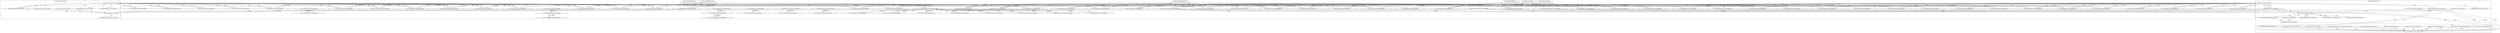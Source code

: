 digraph G {
	"1_fwatchdog#ServerID_76c96688d7-jrg4c"->"10.1.80.1:55319#ServerID_OuterContainerID"[ label="RESPONSE" ];
	"10.1.80.1:55319#ServerID_OuterContainerID"->"1_fwatchdog#ServerID_76c96688d7-jrg4c"[ label="GET" ];
	"10.1.80.1:55318#ServerID_OuterContainerID"->"1_fwatchdog#ServerID_76c96688d7-jrg4c"[ label="GET" ];
	"1_fwatchdog#ServerID_76c96688d7-jrg4c"->"10.1.80.1:55318#ServerID_OuterContainerID"[ label="RESPONSE" ];
	"10.1.80.1:40234#ServerID_OuterContainerID"->"1_fwatchdog#ServerID_6df85d7674-grtsk"[ label="GET" ];
	"10.1.80.1:40235#ServerID_OuterContainerID"->"1_fwatchdog#ServerID_6df85d7674-grtsk"[ label="GET" ];
	"1_fwatchdog#ServerID_6df85d7674-grtsk"->"10.1.80.1:40235#ServerID_OuterContainerID"[ label="RESPONSE" ];
	"1_fwatchdog#ServerID_6df85d7674-grtsk"->"10.1.80.1:40234#ServerID_OuterContainerID"[ label="RESPONSE" ];
	"10.1.80.1:45004#ServerID_OuterContainerID"->"1_fwatchdog#ServerID_8665dd9487-pw5j6"[ label="GET" ];
	"1_fwatchdog#ServerID_8665dd9487-pw5j6"->"10.1.80.1:45004#ServerID_OuterContainerID"[ label="RESPONSE" ];
	"10.1.80.1:45005#ServerID_OuterContainerID"->"1_fwatchdog#ServerID_8665dd9487-pw5j6"[ label="GET" ];
	"1_fwatchdog#ServerID_8665dd9487-pw5j6"->"10.1.80.1:45005#ServerID_OuterContainerID"[ label="RESPONSE" ];
	"10.1.80.1:34268#ServerID_OuterContainerID"->"1_fwatchdog#ServerID_5f846fd567-srhtc"[ label="GET" ];
	"1_fwatchdog#ServerID_5f846fd567-srhtc"->"10.1.80.1:34268#ServerID_OuterContainerID"[ label="RESPONSE" ];
	"10.1.80.1:34269#ServerID_OuterContainerID"->"1_fwatchdog#ServerID_5f846fd567-srhtc"[ label="GET" ];
	"1_fwatchdog#ServerID_5f846fd567-srhtc"->"10.1.80.1:34269#ServerID_OuterContainerID"[ label="RESPONSE" ];
	"10.1.80.1:55353#ServerID_OuterContainerID"->"1_fwatchdog#ServerID_76c96688d7-jrg4c"[ label="GET" ];
	"1_fwatchdog#ServerID_6df85d7674-grtsk"->"gateway:8080#ServerID_OuterContainerID"[ label="POST" ];
	"1_fwatchdog#ServerID_76c96688d7-jrg4c"->"10.1.80.1:55353#ServerID_OuterContainerID"[ label="RESPONSE" ];
	"10.1.80.1:55352#ServerID_OuterContainerID"->"1_fwatchdog#ServerID_76c96688d7-jrg4c"[ label="GET" ];
	"1_fwatchdog#ServerID_76c96688d7-jrg4c"->"10.1.80.1:55352#ServerID_OuterContainerID"[ label="RESPONSE" ];
	"10.1.80.247:57834#ServerID_OuterContainerID"->"1_fwatchdog#ServerID_6df85d7674-grtsk"[ label="POST" ];
	"1_fwatchdog#ServerID_6df85d7674-grtsk"->"10.1.80.247:8080#ServerID_OuterContainerID"[ label="POST" ];
	"10.1.80.247:52364#ServerID_OuterContainerID"->"1_fwatchdog#ServerID_5f846fd567-srhtc"[ label="POST" ];
	"1_fwatchdog#ServerID_5f846fd567-srhtc"->"10.152.183.73:8888#ServerID_OuterContainerID"[ label="GET" ];
	"1_fwatchdog#ServerID_5f846fd567-srhtc"->"10.1.80.239:80#ServerID_OuterContainerID"[ label="GET" ];
	"10.1.80.239:80#ServerID_OuterContainerID"->"1_fwatchdog#ServerID_5f846fd567-srhtc"[ label="RESPONSE" ];
	"10.152.183.73:8888#ServerID_OuterContainerID"->"1_fwatchdog#ServerID_5f846fd567-srhtc"[ label="RESPONSE" ];
	"1_fwatchdog#ServerID_5f846fd567-srhtc"->"10.1.80.247:52364#ServerID_OuterContainerID"[ label="RESPONSE" ];
	"10.1.80.247:8080#ServerID_OuterContainerID"->"1_fwatchdog#ServerID_6df85d7674-grtsk"[ label="RESPONSE" ];
	"gateway:8080#ServerID_OuterContainerID"->"1_fwatchdog#ServerID_6df85d7674-grtsk"[ label="RESPONSE" ];
	"1_fwatchdog#ServerID_6df85d7674-grtsk"->"10.1.80.247:57834#ServerID_OuterContainerID"[ label="RESPONSE" ];
	"10.1.80.1:40294#ServerID_OuterContainerID"->"1_fwatchdog#ServerID_6df85d7674-grtsk"[ label="GET" ];
	"10.1.80.1:45065#ServerID_OuterContainerID"->"1_fwatchdog#ServerID_8665dd9487-pw5j6"[ label="GET" ];
	"10.1.80.1:40295#ServerID_OuterContainerID"->"1_fwatchdog#ServerID_6df85d7674-grtsk"[ label="GET" ];
	"1_fwatchdog#ServerID_6df85d7674-grtsk"->"10.1.80.1:40295#ServerID_OuterContainerID"[ label="RESPONSE" ];
	"1_fwatchdog#ServerID_8665dd9487-pw5j6"->"10.1.80.1:45064#ServerID_OuterContainerID"[ label="RESPONSE" ];
	"1_fwatchdog#ServerID_8665dd9487-pw5j6"->"10.1.80.1:45065#ServerID_OuterContainerID"[ label="RESPONSE" ];
	"10.1.80.1:45064#ServerID_OuterContainerID"->"1_fwatchdog#ServerID_8665dd9487-pw5j6"[ label="GET" ];
	"1_fwatchdog#ServerID_6df85d7674-grtsk"->"10.1.80.1:40294#ServerID_OuterContainerID"[ label="RESPONSE" ];
	"10.1.80.1:34326#ServerID_OuterContainerID"->"1_fwatchdog#ServerID_5f846fd567-srhtc"[ label="GET" ];
	"10.1.80.1:34327#ServerID_OuterContainerID"->"1_fwatchdog#ServerID_5f846fd567-srhtc"[ label="GET" ];
	"1_fwatchdog#ServerID_5f846fd567-srhtc"->"10.1.80.1:34326#ServerID_OuterContainerID"[ label="RESPONSE" ];
	"1_fwatchdog#ServerID_5f846fd567-srhtc"->"10.1.80.1:34327#ServerID_OuterContainerID"[ label="RESPONSE" ];
	"10.1.80.247:57876#ServerID_OuterContainerID"->"1_fwatchdog#ServerID_6df85d7674-grtsk"[ label="POST" ];
	"1_fwatchdog#ServerID_6df85d7674-grtsk"->"gateway:8080#ServerID_OuterContainerID"[ label="POST" ];
	"1_fwatchdog#ServerID_6df85d7674-grtsk"->"10.1.80.247:8080#ServerID_OuterContainerID"[ label="POST" ];
	"10.1.80.247:52406#ServerID_OuterContainerID"->"1_fwatchdog#ServerID_5f846fd567-srhtc"[ label="POST" ];
	"1_fwatchdog#ServerID_5f846fd567-srhtc"->"10.1.80.247:52406#ServerID_OuterContainerID"[ label="RESPONSE" ];
	"10.1.80.247:8080#ServerID_OuterContainerID"->"1_fwatchdog#ServerID_6df85d7674-grtsk"[ label="RESPONSE" ];
	"gateway:8080#ServerID_OuterContainerID"->"1_fwatchdog#ServerID_6df85d7674-grtsk"[ label="RESPONSE" ];
	"1_fwatchdog#ServerID_6df85d7674-grtsk"->"10.1.80.247:57876#ServerID_OuterContainerID"[ label="RESPONSE" ];
	"10.1.80.1:55422#ServerID_OuterContainerID"->"1_fwatchdog#ServerID_76c96688d7-jrg4c"[ label="GET" ];
	"1_fwatchdog#ServerID_76c96688d7-jrg4c"->"10.1.80.1:55422#ServerID_OuterContainerID"[ label="RESPONSE" ];
	"10.1.80.1:55423#ServerID_OuterContainerID"->"1_fwatchdog#ServerID_76c96688d7-jrg4c"[ label="GET" ];
	"1_fwatchdog#ServerID_76c96688d7-jrg4c"->"10.1.80.1:55423#ServerID_OuterContainerID"[ label="RESPONSE" ];
	"10.1.80.1:40334#ServerID_OuterContainerID"->"1_fwatchdog#ServerID_6df85d7674-grtsk"[ label="GET" ];
	"10.1.80.1:40336#ServerID_OuterContainerID"->"1_fwatchdog#ServerID_6df85d7674-grtsk"[ label="GET" ];
	"1_fwatchdog#ServerID_6df85d7674-grtsk"->"10.1.80.1:40336#ServerID_OuterContainerID"[ label="RESPONSE" ];
	"1_fwatchdog#ServerID_6df85d7674-grtsk"->"10.1.80.1:40334#ServerID_OuterContainerID"[ label="RESPONSE" ];
	"10.1.80.1:45105#ServerID_OuterContainerID"->"1_fwatchdog#ServerID_8665dd9487-pw5j6"[ label="GET" ];
	"1_fwatchdog#ServerID_8665dd9487-pw5j6"->"10.1.80.1:45105#ServerID_OuterContainerID"[ label="RESPONSE" ];
	"10.1.80.1:45104#ServerID_OuterContainerID"->"1_fwatchdog#ServerID_8665dd9487-pw5j6"[ label="GET" ];
	"1_fwatchdog#ServerID_8665dd9487-pw5j6"->"10.1.80.1:45104#ServerID_OuterContainerID"[ label="RESPONSE" ];
	"10.1.80.1:34372#ServerID_OuterContainerID"->"1_fwatchdog#ServerID_5f846fd567-srhtc"[ label="GET" ];
	"10.1.80.1:34370#ServerID_OuterContainerID"->"1_fwatchdog#ServerID_5f846fd567-srhtc"[ label="GET" ];
	"1_fwatchdog#ServerID_5f846fd567-srhtc"->"10.1.80.1:34370#ServerID_OuterContainerID"[ label="RESPONSE" ];
	"1_fwatchdog#ServerID_5f846fd567-srhtc"->"10.1.80.1:34372#ServerID_OuterContainerID"[ label="RESPONSE" ];
	"10.1.80.1:55451#ServerID_OuterContainerID"->"1_fwatchdog#ServerID_76c96688d7-jrg4c"[ label="GET" ];
	"1_fwatchdog#ServerID_76c96688d7-jrg4c"->"10.1.80.1:55451#ServerID_OuterContainerID"[ label="RESPONSE" ];
	"10.1.80.1:55450#ServerID_OuterContainerID"->"1_fwatchdog#ServerID_76c96688d7-jrg4c"[ label="GET" ];
	"1_fwatchdog#ServerID_76c96688d7-jrg4c"->"10.1.80.1:55450#ServerID_OuterContainerID"[ label="RESPONSE" ];
	"10.1.80.1:40366#ServerID_OuterContainerID"->"1_fwatchdog#ServerID_6df85d7674-grtsk"[ label="GET" ];
	"1_fwatchdog#ServerID_6df85d7674-grtsk"->"10.1.80.1:40366#ServerID_OuterContainerID"[ label="RESPONSE" ];
	"10.1.80.1:40367#ServerID_OuterContainerID"->"1_fwatchdog#ServerID_6df85d7674-grtsk"[ label="GET" ];
	"1_fwatchdog#ServerID_6df85d7674-grtsk"->"10.1.80.1:40367#ServerID_OuterContainerID"[ label="RESPONSE" ];
	"10.1.80.1:45136#ServerID_OuterContainerID"->"1_fwatchdog#ServerID_8665dd9487-pw5j6"[ label="GET" ];
	"1_fwatchdog#ServerID_8665dd9487-pw5j6"->"10.1.80.1:45136#ServerID_OuterContainerID"[ label="RESPONSE" ];
	"10.1.80.1:45138#ServerID_OuterContainerID"->"1_fwatchdog#ServerID_8665dd9487-pw5j6"[ label="GET" ];
	"1_fwatchdog#ServerID_8665dd9487-pw5j6"->"10.1.80.1:45138#ServerID_OuterContainerID"[ label="RESPONSE" ];
	"10.1.80.1:34400#ServerID_OuterContainerID"->"1_fwatchdog#ServerID_5f846fd567-srhtc"[ label="GET" ];
	"10.1.80.1:34398#ServerID_OuterContainerID"->"1_fwatchdog#ServerID_5f846fd567-srhtc"[ label="GET" ];
	"1_fwatchdog#ServerID_5f846fd567-srhtc"->"10.1.80.1:34398#ServerID_OuterContainerID"[ label="RESPONSE" ];
	"1_fwatchdog#ServerID_5f846fd567-srhtc"->"10.1.80.1:34400#ServerID_OuterContainerID"[ label="RESPONSE" ];
	"10.1.80.1:55478#ServerID_OuterContainerID"->"1_fwatchdog#ServerID_76c96688d7-jrg4c"[ label="GET" ];
	"1_fwatchdog#ServerID_76c96688d7-jrg4c"->"10.1.80.1:55478#ServerID_OuterContainerID"[ label="RESPONSE" ];
	"10.1.80.1:55480#ServerID_OuterContainerID"->"1_fwatchdog#ServerID_76c96688d7-jrg4c"[ label="GET" ];
	"1_fwatchdog#ServerID_76c96688d7-jrg4c"->"10.1.80.1:55480#ServerID_OuterContainerID"[ label="RESPONSE" ];
	"10.1.80.1:40202#ServerID_OuterContainerID"->"1_fwatchdog#ServerID_3113a7a2a86a"[ label="read" ];
	"10.1.80.1:40204#ServerID_OuterContainerID"->"1_fwatchdog#ServerID_3113a7a2a86a"[ label="read" ];
	"1_fwatchdog#ServerID_3113a7a2a86a"->"10.1.80.1:40202#ServerID_OuterContainerID"[ label="write" ];
	"1_fwatchdog#ServerID_3113a7a2a86a"->"10.1.80.1:40204#ServerID_OuterContainerID"[ label="write" ];
	"10.1.80.1:44972#ServerID_OuterContainerID"->"1_fwatchdog#ServerID_c5e73ff9475e"[ label="read" ];
	"10.1.80.1:44974#ServerID_OuterContainerID"->"1_fwatchdog#ServerID_c5e73ff9475e"[ label="read" ];
	"1_fwatchdog#ServerID_c5e73ff9475e"->"10.1.80.1:44972#ServerID_OuterContainerID"[ label="write" ];
	"10.1.80.1:34234#ServerID_OuterContainerID"->"1_fwatchdog#ServerID_9c632c9c841a"[ label="read" ];
	"1_fwatchdog#ServerID_c5e73ff9475e"->"10.1.80.1:44974#ServerID_OuterContainerID"[ label="write" ];
	"10.1.80.1:34236#ServerID_OuterContainerID"->"1_fwatchdog#ServerID_9c632c9c841a"[ label="read" ];
	"1_fwatchdog#ServerID_9c632c9c841a"->"10.1.80.1:34234#ServerID_OuterContainerID"[ label="write" ];
	"1_fwatchdog#ServerID_9c632c9c841a"->"10.1.80.1:34236#ServerID_OuterContainerID"[ label="write" ];
	"10.1.80.1:55318#ServerID_OuterContainerID"->"1_fwatchdog#ServerID_a29a01b54a18"[ label="read" ];
	"10.1.80.1:55319#ServerID_OuterContainerID"->"1_fwatchdog#ServerID_a29a01b54a18"[ label="read" ];
	"1_fwatchdog#ServerID_a29a01b54a18"->"10.1.80.1:55319#ServerID_OuterContainerID"[ label="write" ];
	"1_fwatchdog#ServerID_a29a01b54a18"->"10.1.80.1:55318#ServerID_OuterContainerID"[ label="write" ];
	"1_fwatchdog#ServerID_3113a7a2a86a"->"10.1.80.1:40235#ServerID_OuterContainerID"[ label="write" ];
	"10.1.80.1:40235#ServerID_OuterContainerID"->"1_fwatchdog#ServerID_3113a7a2a86a"[ label="read" ];
	"1_fwatchdog#ServerID_3113a7a2a86a"->"10.1.80.1:40234#ServerID_OuterContainerID"[ label="write" ];
	"10.1.80.1:40234#ServerID_OuterContainerID"->"1_fwatchdog#ServerID_3113a7a2a86a"[ label="read" ];
	"10.1.80.1:45005#ServerID_OuterContainerID"->"1_fwatchdog#ServerID_c5e73ff9475e"[ label="read" ];
	"10.1.80.1:45004#ServerID_OuterContainerID"->"1_fwatchdog#ServerID_c5e73ff9475e"[ label="read" ];
	"1_fwatchdog#ServerID_c5e73ff9475e"->"10.1.80.1:45004#ServerID_OuterContainerID"[ label="write" ];
	"1_fwatchdog#ServerID_c5e73ff9475e"->"10.1.80.1:45005#ServerID_OuterContainerID"[ label="write" ];
	"10.1.80.1:34268#ServerID_OuterContainerID"->"1_fwatchdog#ServerID_9c632c9c841a"[ label="read" ];
	"1_fwatchdog#ServerID_9c632c9c841a"->"10.1.80.1:34268#ServerID_OuterContainerID"[ label="write" ];
	"10.1.80.1:34269#ServerID_OuterContainerID"->"1_fwatchdog#ServerID_9c632c9c841a"[ label="read" ];
	"1_fwatchdog#ServerID_9c632c9c841a"->"10.1.80.1:34269#ServerID_OuterContainerID"[ label="write" ];
	"10.1.80.1:55352#ServerID_OuterContainerID"->"1_fwatchdog#ServerID_a29a01b54a18"[ label="read" ];
	"10.1.80.1:55353#ServerID_OuterContainerID"->"1_fwatchdog#ServerID_a29a01b54a18"[ label="read" ];
	"1_fwatchdog#ServerID_a29a01b54a18"->"10.1.80.1:55353#ServerID_OuterContainerID"[ label="write" ];
	"1_fwatchdog#ServerID_a29a01b54a18"->"10.1.80.1:55352#ServerID_OuterContainerID"[ label="write" ];
	"10.1.80.247:57834#ServerID_OuterContainerID"->"1_fwatchdog#ServerID_3113a7a2a86a"[ label="read" ];
	"1_fwatchdog#ServerID_3113a7a2a86a"->"pipe:[239996962]#ServerID_3113a7a2a86a"[ label="write" ];
	"1_fwatchdog#ServerID_3113a7a2a86a"->"localhost:3000#ServerID_3113a7a2a86a"[ label="connect" ];
	"localhost:3000#ServerID_3113a7a2a86a"->"1_fwatchdog#ServerID_3113a7a2a86a"[ label="read" ];
	"1_fwatchdog#ServerID_3113a7a2a86a"->"localhost:3000#ServerID_3113a7a2a86a"[ label="write" ];
	"localhost:3000#ServerID_3113a7a2a86a"->"12_node#ServerID_3113a7a2a86a"[ label="read" ];
	"12_node#ServerID_3113a7a2a86a"->"pipe:[239997133]#ServerID_3113a7a2a86a"[ label="write" ];
	"/etc/hosts#ServerID_3113a7a2a86a"->"12_node#ServerID_3113a7a2a86a"[ label="read" ];
	"/etc/resolv.conf#ServerID_3113a7a2a86a"->"12_node#ServerID_3113a7a2a86a"[ label="read" ];
	"12_node#ServerID_3113a7a2a86a"->"10.152.183.10:53#ServerID_OuterContainerID"[ label="sendto" ];
	"10.152.183.10:53#ServerID_OuterContainerID"->"12_node#ServerID_3113a7a2a86a"[ label="recvfrom" ];
	"12_node#ServerID_3113a7a2a86a"->"gateway:8080#ServerID_OuterContainerID"[ label="connect" ];
	"1_fwatchdog#ServerID_9c632c9c841a"->"pipe:[240002548]#ServerID_9c632c9c841a"[ label="write" ];
	"10.1.80.247:52364#ServerID_OuterContainerID"->"1_fwatchdog#ServerID_9c632c9c841a"[ label="read" ];
	"1_fwatchdog#ServerID_9c632c9c841a"->"localhost:3000#ServerID_9c632c9c841a"[ label="connect" ];
	"localhost:3000#ServerID_9c632c9c841a"->"1_fwatchdog#ServerID_9c632c9c841a"[ label="read" ];
	"/etc/resolv.conf#ServerID_9c632c9c841a"->"10_node#ServerID_9c632c9c841a"[ label="read" ];
	"1_fwatchdog#ServerID_9c632c9c841a"->"localhost:3000#ServerID_9c632c9c841a"[ label="write" ];
	"localhost:3000#ServerID_9c632c9c841a"->"10_node#ServerID_9c632c9c841a"[ label="read" ];
	"10_node#ServerID_9c632c9c841a"->"pipe:[240003666]#ServerID_9c632c9c841a"[ label="write" ];
	"/etc/hosts#ServerID_9c632c9c841a"->"10_node#ServerID_9c632c9c841a"[ label="read" ];
	"10_node#ServerID_9c632c9c841a"->"10.152.183.10:53#ServerID_OuterContainerID"[ label="sendto" ];
	"10.152.183.10:53#ServerID_OuterContainerID"->"10_node#ServerID_9c632c9c841a"[ label="recvfrom" ];
	"10_node#ServerID_9c632c9c841a"->"10.152.183.73:8888#ServerID_OuterContainerID"[ label="connect" ];
	"10.152.183.73:8888#ServerID_OuterContainerID"->"10_node#ServerID_9c632c9c841a"[ label="read" ];
	"10_node#ServerID_9c632c9c841a"->"/home/app/sqldump.sh#ServerID_9c632c9c841a"[ label="write" ];
	"1_fwatchdog#ServerID_9c632c9c841a"->"10.1.80.247:52364#ServerID_OuterContainerID"[ label="write" ];
	"10_node#ServerID_9c632c9c841a"->"10.152.183.73:8888#ServerID_OuterContainerID"[ label="write" ];
	"1_fwatchdog#ServerID_9c632c9c841a"->"pipe:[240002549]#ServerID_9c632c9c841a"[ label="write" ];
	"gateway:8080#ServerID_OuterContainerID"->"12_node#ServerID_3113a7a2a86a"[ label="read" ];
	"1_fwatchdog#ServerID_3113a7a2a86a"->"pipe:[239996963]#ServerID_3113a7a2a86a"[ label="write" ];
	"1_fwatchdog#ServerID_3113a7a2a86a"->"10.1.80.247:57834#ServerID_OuterContainerID"[ label="write" ];
	"pipe:[240003687]#ServerID_9c632c9c841a"->"10_node#ServerID_9c632c9c841a"[ label="read" ];
	"10_node#ServerID_9c632c9c841a"->"109_node#ServerID_9c632c9c841a"[ label="fork" ];
	"10_node#ServerID_9c632c9c841a"->"pipe:[240003687]#ServerID_9c632c9c841a"[ label="write" ];
	"/home/app/sqldump.sh#ServerID_9c632c9c841a"->"109_sqldump.sh#ServerID_9c632c9c841a"[ label="read" ];
	"/etc/ld-musl-x86_64.path#ServerID_9c632c9c841a"->"110_mysqldump#ServerID_9c632c9c841a"[ label="read" ];
	"109_node#ServerID_9c632c9c841a"->"109_sqldump.sh#ServerID_9c632c9c841a"[ label="execve" ];
	"110_sqldump.sh#ServerID_9c632c9c841a"->"110_mysqldump#ServerID_9c632c9c841a"[ label="execve" ];
	"/lib/libssl.so.45#ServerID_9c632c9c841a"->"110_mysqldump#ServerID_9c632c9c841a"[ label="read" ];
	"109_sqldump.sh#ServerID_9c632c9c841a"->"110_sqldump.sh#ServerID_9c632c9c841a"[ label="fork" ];
	"/lib/libcrypto.so.43#ServerID_9c632c9c841a"->"110_mysqldump#ServerID_9c632c9c841a"[ label="read" ];
	"/lib/libz.so.1#ServerID_9c632c9c841a"->"110_mysqldump#ServerID_9c632c9c841a"[ label="read" ];
	"/etc/mysql/my.cnf#ServerID_9c632c9c841a"->"110_mysqldump#ServerID_9c632c9c841a"[ label="read" ];
	"/usr/share/mariadb/charsets/Index.xml#ServerID_9c632c9c841a"->"110_mysqldump#ServerID_9c632c9c841a"[ label="read" ];
	"/etc/services#ServerID_9c632c9c841a"->"110_mysqldump#ServerID_9c632c9c841a"[ label="read" ];
	"/etc/ssl/openssl.cnf#ServerID_9c632c9c841a"->"110_mysqldump#ServerID_9c632c9c841a"[ label="read" ];
	"/etc/hosts#ServerID_9c632c9c841a"->"110_mysqldump#ServerID_9c632c9c841a"[ label="read" ];
	"/etc/resolv.conf#ServerID_9c632c9c841a"->"110_mysqldump#ServerID_9c632c9c841a"[ label="read" ];
	"110_mysqldump#ServerID_9c632c9c841a"->"10.152.183.10:53#ServerID_OuterContainerID"[ label="sendto" ];
	"10.152.183.10:53#ServerID_OuterContainerID"->"110_mysqldump#ServerID_9c632c9c841a"[ label="recvfrom" ];
	"110_mysqldump#ServerID_9c632c9c841a"->"10.152.183.198:3306#ServerID_OuterContainerID"[ label="connect" ];
	"10.152.183.198:3306#ServerID_OuterContainerID"->"110_mysqldump#ServerID_9c632c9c841a"[ label="recvfrom" ];
	"110_mysqldump#ServerID_9c632c9c841a"->"10.152.183.198:3306#ServerID_OuterContainerID"[ label="sendto" ];
	"/etc/localtime#ServerID_9c632c9c841a"->"110_mysqldump#ServerID_9c632c9c841a"[ label="read" ];
	"10_node#ServerID_9c632c9c841a"->"pipe:[240003688]#ServerID_9c632c9c841a"[ label="write" ];
	"pipe:[240003688]#ServerID_9c632c9c841a"->"10_node#ServerID_9c632c9c841a"[ label="read" ];
	"10.1.80.1:40294#ServerID_OuterContainerID"->"1_fwatchdog#ServerID_3113a7a2a86a"[ label="read" ];
	"10.1.80.1:40295#ServerID_OuterContainerID"->"1_fwatchdog#ServerID_3113a7a2a86a"[ label="read" ];
	"1_fwatchdog#ServerID_3113a7a2a86a"->"10.1.80.1:40294#ServerID_OuterContainerID"[ label="write" ];
	"10.1.80.1:45064#ServerID_OuterContainerID"->"1_fwatchdog#ServerID_c5e73ff9475e"[ label="read" ];
	"1_fwatchdog#ServerID_c5e73ff9475e"->"10.1.80.1:45065#ServerID_OuterContainerID"[ label="write" ];
	"10.1.80.1:45065#ServerID_OuterContainerID"->"1_fwatchdog#ServerID_c5e73ff9475e"[ label="read" ];
	"1_fwatchdog#ServerID_3113a7a2a86a"->"10.1.80.1:40295#ServerID_OuterContainerID"[ label="write" ];
	"1_fwatchdog#ServerID_c5e73ff9475e"->"10.1.80.1:45064#ServerID_OuterContainerID"[ label="write" ];
	"10.1.80.1:34326#ServerID_OuterContainerID"->"1_fwatchdog#ServerID_9c632c9c841a"[ label="read" ];
	"1_fwatchdog#ServerID_9c632c9c841a"->"10.1.80.1:34326#ServerID_OuterContainerID"[ label="write" ];
	"10.1.80.1:34327#ServerID_OuterContainerID"->"1_fwatchdog#ServerID_9c632c9c841a"[ label="read" ];
	"1_fwatchdog#ServerID_9c632c9c841a"->"10.1.80.1:34327#ServerID_OuterContainerID"[ label="write" ];
	"10.1.80.247:57876#ServerID_OuterContainerID"->"1_fwatchdog#ServerID_3113a7a2a86a"[ label="read" ];
	"10.1.80.247:52406#ServerID_OuterContainerID"->"1_fwatchdog#ServerID_9c632c9c841a"[ label="read" ];
	"1_fwatchdog#ServerID_9c632c9c841a"->"10.1.80.247:52406#ServerID_OuterContainerID"[ label="write" ];
	"1_fwatchdog#ServerID_3113a7a2a86a"->"10.1.80.247:57876#ServerID_OuterContainerID"[ label="write" ];
	"10.1.80.1:55423#ServerID_OuterContainerID"->"1_fwatchdog#ServerID_a29a01b54a18"[ label="read" ];
	"10.1.80.1:55422#ServerID_OuterContainerID"->"1_fwatchdog#ServerID_a29a01b54a18"[ label="read" ];
	"1_fwatchdog#ServerID_a29a01b54a18"->"10.1.80.1:55423#ServerID_OuterContainerID"[ label="write" ];
	"1_fwatchdog#ServerID_a29a01b54a18"->"10.1.80.1:55422#ServerID_OuterContainerID"[ label="write" ];
	"10.1.80.1:40336#ServerID_OuterContainerID"->"1_fwatchdog#ServerID_3113a7a2a86a"[ label="read" ];
	"10.1.80.1:40334#ServerID_OuterContainerID"->"1_fwatchdog#ServerID_3113a7a2a86a"[ label="read" ];
	"1_fwatchdog#ServerID_3113a7a2a86a"->"10.1.80.1:40336#ServerID_OuterContainerID"[ label="write" ];
	"1_fwatchdog#ServerID_3113a7a2a86a"->"10.1.80.1:40334#ServerID_OuterContainerID"[ label="write" ];
	"10.1.80.1:45105#ServerID_OuterContainerID"->"1_fwatchdog#ServerID_c5e73ff9475e"[ label="read" ];
	"1_fwatchdog#ServerID_c5e73ff9475e"->"10.1.80.1:45105#ServerID_OuterContainerID"[ label="write" ];
	"10.1.80.1:45104#ServerID_OuterContainerID"->"1_fwatchdog#ServerID_c5e73ff9475e"[ label="read" ];
	"1_fwatchdog#ServerID_c5e73ff9475e"->"10.1.80.1:45104#ServerID_OuterContainerID"[ label="write" ];
	"10.1.80.1:34370#ServerID_OuterContainerID"->"1_fwatchdog#ServerID_9c632c9c841a"[ label="read" ];
	"10.1.80.1:34372#ServerID_OuterContainerID"->"1_fwatchdog#ServerID_9c632c9c841a"[ label="read" ];
	"1_fwatchdog#ServerID_9c632c9c841a"->"10.1.80.1:34370#ServerID_OuterContainerID"[ label="write" ];
	"1_fwatchdog#ServerID_9c632c9c841a"->"10.1.80.1:34372#ServerID_OuterContainerID"[ label="write" ];
	"10.1.80.1:55451#ServerID_OuterContainerID"->"1_fwatchdog#ServerID_a29a01b54a18"[ label="read" ];
	"1_fwatchdog#ServerID_a29a01b54a18"->"10.1.80.1:55451#ServerID_OuterContainerID"[ label="write" ];
	"10.1.80.1:55450#ServerID_OuterContainerID"->"1_fwatchdog#ServerID_a29a01b54a18"[ label="read" ];
	"1_fwatchdog#ServerID_a29a01b54a18"->"10.1.80.1:55450#ServerID_OuterContainerID"[ label="write" ];
	"10.1.80.1:40366#ServerID_OuterContainerID"->"1_fwatchdog#ServerID_3113a7a2a86a"[ label="read" ];
	"1_fwatchdog#ServerID_3113a7a2a86a"->"10.1.80.1:40366#ServerID_OuterContainerID"[ label="write" ];
	"10.1.80.1:40367#ServerID_OuterContainerID"->"1_fwatchdog#ServerID_3113a7a2a86a"[ label="read" ];
	"1_fwatchdog#ServerID_3113a7a2a86a"->"10.1.80.1:40367#ServerID_OuterContainerID"[ label="write" ];
	"10.1.80.1:45138#ServerID_OuterContainerID"->"1_fwatchdog#ServerID_c5e73ff9475e"[ label="read" ];
	"10.1.80.1:45136#ServerID_OuterContainerID"->"1_fwatchdog#ServerID_c5e73ff9475e"[ label="read" ];
	"1_fwatchdog#ServerID_c5e73ff9475e"->"10.1.80.1:45136#ServerID_OuterContainerID"[ label="write" ];
	"1_fwatchdog#ServerID_c5e73ff9475e"->"10.1.80.1:45138#ServerID_OuterContainerID"[ label="write" ];
	"10.1.80.1:34398#ServerID_OuterContainerID"->"1_fwatchdog#ServerID_9c632c9c841a"[ label="read" ];
	"10.1.80.1:34400#ServerID_OuterContainerID"->"1_fwatchdog#ServerID_9c632c9c841a"[ label="read" ];
	"1_fwatchdog#ServerID_9c632c9c841a"->"10.1.80.1:34398#ServerID_OuterContainerID"[ label="write" ];
	"1_fwatchdog#ServerID_9c632c9c841a"->"10.1.80.1:34400#ServerID_OuterContainerID"[ label="write" ];
	"10.1.80.1:55480#ServerID_OuterContainerID"->"1_fwatchdog#ServerID_a29a01b54a18"[ label="read" ];
	"10.1.80.1:55478#ServerID_OuterContainerID"->"1_fwatchdog#ServerID_a29a01b54a18"[ label="read" ];
	"1_fwatchdog#ServerID_a29a01b54a18"->"10.1.80.1:55478#ServerID_OuterContainerID"[ label="write" ];
	"1_fwatchdog#ServerID_a29a01b54a18"->"10.1.80.1:55480#ServerID_OuterContainerID"[ label="write" ];
	"10.1.80.1:40386#ServerID_OuterContainerID"->"1_fwatchdog#ServerID_3113a7a2a86a"[ label="read" ];
	"10.1.80.1:40387#ServerID_OuterContainerID"->"1_fwatchdog#ServerID_3113a7a2a86a"[ label="read" ];
	"1_fwatchdog#ServerID_3113a7a2a86a"->"10.1.80.1:40387#ServerID_OuterContainerID"[ label="write" ];
	"1_fwatchdog#ServerID_3113a7a2a86a"->"10.1.80.1:40386#ServerID_OuterContainerID"[ label="write" ];
	"10.1.80.1:45158#ServerID_OuterContainerID"->"1_fwatchdog#ServerID_c5e73ff9475e"[ label="read" ];
	"1_fwatchdog#ServerID_c5e73ff9475e"->"10.1.80.1:45156#ServerID_OuterContainerID"[ label="write" ];
	"10.1.80.1:45156#ServerID_OuterContainerID"->"1_fwatchdog#ServerID_c5e73ff9475e"[ label="read" ];
	"1_fwatchdog#ServerID_c5e73ff9475e"->"10.1.80.1:45158#ServerID_OuterContainerID"[ label="write" ];
	"10.1.80.1:34419#ServerID_OuterContainerID"->"1_fwatchdog#ServerID_9c632c9c841a"[ label="read" ];
	"10.1.80.1:34418#ServerID_OuterContainerID"->"1_fwatchdog#ServerID_9c632c9c841a"[ label="read" ];
	"1_fwatchdog#ServerID_9c632c9c841a"->"10.1.80.1:34418#ServerID_OuterContainerID"[ label="write" ];
	"1_fwatchdog#ServerID_9c632c9c841a"->"10.1.80.1:34419#ServerID_OuterContainerID"[ label="write" ];
	"10.1.80.1:40376#ServerID_OuterContainerID"->"10.1.80.233:8000#ServerID_OuterContainerID"[ label="GET" ];
	"10.1.80.243:52274#ServerID_OuterContainerID"->"10.1.80.247:8082#ServerID_OuterContainerID"[ label="GET" ];
	"10.1.80.233:8000#ServerID_OuterContainerID"->"10.1.80.1:40376#ServerID_OuterContainerID"[ label="RESPONSE" ];
	"10.1.80.1:56388#ServerID_OuterContainerID"->"10.1.80.247:8080#ServerID_OuterContainerID"[ label="GET" ];
	"10.1.80.247:8082#ServerID_OuterContainerID"->"10.1.80.243:52274#ServerID_OuterContainerID"[ label="RESPONSE" ];
	"10.1.80.1:56386#ServerID_OuterContainerID"->"10.1.80.247:8080#ServerID_OuterContainerID"[ label="GET" ];
	"10.1.80.247:8080#ServerID_OuterContainerID"->"10.1.80.1:56388#ServerID_OuterContainerID"[ label="RESPONSE" ];
	"10.1.80.247:8080#ServerID_OuterContainerID"->"10.1.80.1:56386#ServerID_OuterContainerID"[ label="RESPONSE" ];
	"10.1.80.1:60506#ServerID_OuterContainerID"->"10.1.80.235:8181#ServerID_OuterContainerID"[ label="GET" ];
	"10.1.80.235:8181#ServerID_OuterContainerID"->"10.1.80.1:60506#ServerID_OuterContainerID"[ label="RESPONSE" ];
	"10.1.80.1:43098#ServerID_OuterContainerID"->"10.1.80.243:9090#ServerID_OuterContainerID"[ label="GET" ];
	"10.1.80.243:9090#ServerID_OuterContainerID"->"10.1.80.1:43098#ServerID_OuterContainerID"[ label="RESPONSE" ];
	"10.1.80.1:40546#ServerID_OuterContainerID"->"10.1.80.245:9093#ServerID_OuterContainerID"[ label="GET" ];
	"10.1.80.245:9093#ServerID_OuterContainerID"->"10.1.80.1:40546#ServerID_OuterContainerID"[ label="RESPONSE" ];
	"10.1.80.1:40177#ServerID_OuterContainerID"->"10.1.80.247:8080#ServerID_OuterContainerID"[ label="POST" ];
	"10.1.80.247:8080#ServerID_OuterContainerID"->"10.1.80.1:40177#ServerID_OuterContainerID"[ label="RESPONSE" ];
	"10.1.80.247:8080#ServerID_OuterContainerID"->"10.0.88.125:31112#ServerID_OuterContainerID"[ label="RESPONSE" ];
	"10.1.80.1:36825#ServerID_OuterContainerID"->"10.1.80.247:8080#ServerID_OuterContainerID"[ label="POST" ];
	"10.1.80.247:8080#ServerID_OuterContainerID"->"10.1.80.1:36825#ServerID_OuterContainerID"[ label="RESPONSE" ];
	"10.1.80.1:58591#ServerID_OuterContainerID"->"10.1.80.247:8080#ServerID_OuterContainerID"[ label="POST" ];
	"10.1.80.247:8080#ServerID_OuterContainerID"->"10.1.80.1:58591#ServerID_OuterContainerID"[ label="RESPONSE" ];
	"10.1.80.247:8080#ServerID_OuterContainerID"->"10.0.88.125:31112#ServerID_OuterContainerID"[ label="RESPONSE" ];
	"10.1.80.1:36876#ServerID_OuterContainerID"->"10.1.80.235:8080#ServerID_OuterContainerID"[ label="GET" ];
	"10.1.80.235:8080#ServerID_OuterContainerID"->"10.1.80.1:36876#ServerID_OuterContainerID"[ label="RESPONSE" ];
	"10.1.80.1:43192#ServerID_OuterContainerID"->"10.1.80.243:9090#ServerID_OuterContainerID"[ label="GET" ];
	"10.1.80.243:9090#ServerID_OuterContainerID"->"10.1.80.1:43192#ServerID_OuterContainerID"[ label="RESPONSE" ];
	"10.1.80.1:56512#ServerID_OuterContainerID"->"10.1.80.247:8080#ServerID_OuterContainerID"[ label="GET" ];
	"10.1.80.1:56513#ServerID_OuterContainerID"->"10.1.80.247:8080#ServerID_OuterContainerID"[ label="GET" ];
	"10.1.80.247:8080#ServerID_OuterContainerID"->"10.1.80.1:56512#ServerID_OuterContainerID"[ label="RESPONSE" ];
	"10.1.80.245:9093#ServerID_OuterContainerID"->"10.1.80.1:40648#ServerID_OuterContainerID"[ label="RESPONSE" ];
	"10.1.80.247:8080#ServerID_OuterContainerID"->"10.1.80.1:56513#ServerID_OuterContainerID"[ label="RESPONSE" ];
	"10.1.80.1:40648#ServerID_OuterContainerID"->"10.1.80.245:9093#ServerID_OuterContainerID"[ label="GET" ];
	subgraph "clusterServerID_3113a7a2a86a" {
	label="clusterServerID_3113a7a2a86a";
	"/etc/hosts#ServerID_3113a7a2a86a" [ shape=ellipse ];
	"/etc/resolv.conf#ServerID_3113a7a2a86a" [ shape=ellipse ];
	"12_node#ServerID_3113a7a2a86a" [ shape=box ];
	"1_fwatchdog#ServerID_3113a7a2a86a" [ shape=box ];
	"localhost:3000#ServerID_3113a7a2a86a" [ shape=diamond ];
	"pipe:[239996962]#ServerID_3113a7a2a86a" [ shape=ellipse ];
	"pipe:[239996963]#ServerID_3113a7a2a86a" [ shape=ellipse ];
	"pipe:[239997133]#ServerID_3113a7a2a86a" [ shape=ellipse ];

}
;
	subgraph "clusterServerID_5f846fd567-srhtc" {
	label="clusterServerID_5f846fd567-srhtc";
	"1_fwatchdog#ServerID_5f846fd567-srhtc" [ shape=box ];

}
;
	subgraph "clusterServerID_6df85d7674-grtsk" {
	label="clusterServerID_6df85d7674-grtsk";
	"1_fwatchdog#ServerID_6df85d7674-grtsk" [ shape=box ];

}
;
	subgraph "clusterServerID_76c96688d7-jrg4c" {
	label="clusterServerID_76c96688d7-jrg4c";
	"1_fwatchdog#ServerID_76c96688d7-jrg4c" [ shape=box ];

}
;
	subgraph "clusterServerID_8665dd9487-pw5j6" {
	label="clusterServerID_8665dd9487-pw5j6";
	"1_fwatchdog#ServerID_8665dd9487-pw5j6" [ shape=box ];

}
;
	subgraph "clusterServerID_9c632c9c841a" {
	label="clusterServerID_9c632c9c841a";
	"/etc/hosts#ServerID_9c632c9c841a" [ shape=ellipse ];
	"/etc/ld-musl-x86_64.path#ServerID_9c632c9c841a" [ shape=ellipse ];
	"/etc/localtime#ServerID_9c632c9c841a" [ shape=ellipse ];
	"/etc/mysql/my.cnf#ServerID_9c632c9c841a" [ shape=ellipse ];
	"/etc/resolv.conf#ServerID_9c632c9c841a" [ shape=ellipse ];
	"/etc/services#ServerID_9c632c9c841a" [ shape=ellipse ];
	"/etc/ssl/openssl.cnf#ServerID_9c632c9c841a" [ shape=ellipse ];
	"/home/app/sqldump.sh#ServerID_9c632c9c841a" [ shape=ellipse ];
	"/lib/libcrypto.so.43#ServerID_9c632c9c841a" [ shape=ellipse ];
	"/lib/libssl.so.45#ServerID_9c632c9c841a" [ shape=ellipse ];
	"/lib/libz.so.1#ServerID_9c632c9c841a" [ shape=ellipse ];
	"/usr/share/mariadb/charsets/Index.xml#ServerID_9c632c9c841a" [ shape=ellipse ];
	"109_node#ServerID_9c632c9c841a" [ shape=box ];
	"109_sqldump.sh#ServerID_9c632c9c841a" [ shape=box ];
	"10_node#ServerID_9c632c9c841a" [ shape=box ];
	"110_mysqldump#ServerID_9c632c9c841a" [ shape=box ];
	"110_sqldump.sh#ServerID_9c632c9c841a" [ shape=box ];
	"1_fwatchdog#ServerID_9c632c9c841a" [ shape=box ];
	"localhost:3000#ServerID_9c632c9c841a" [ shape=diamond ];
	"pipe:[240002548]#ServerID_9c632c9c841a" [ shape=ellipse ];
	"pipe:[240002549]#ServerID_9c632c9c841a" [ shape=ellipse ];
	"pipe:[240003666]#ServerID_9c632c9c841a" [ shape=ellipse ];
	"pipe:[240003687]#ServerID_9c632c9c841a" [ shape=ellipse ];
	"pipe:[240003688]#ServerID_9c632c9c841a" [ shape=ellipse ];

}
;
	subgraph "clusterServerID_OuterContainerID" {
	label="clusterServerID_OuterContainerID";
	"10.0.88.125:31112#ServerID_OuterContainerID" [ shape=diamond ];
	"10.1.80.1:34234#ServerID_OuterContainerID" [ shape=diamond ];
	"10.1.80.1:34236#ServerID_OuterContainerID" [ shape=diamond ];
	"10.1.80.1:34268#ServerID_OuterContainerID" [ shape=diamond ];
	"10.1.80.1:34269#ServerID_OuterContainerID" [ shape=diamond ];
	"10.1.80.1:34326#ServerID_OuterContainerID" [ shape=diamond ];
	"10.1.80.1:34327#ServerID_OuterContainerID" [ shape=diamond ];
	"10.1.80.1:34370#ServerID_OuterContainerID" [ shape=diamond ];
	"10.1.80.1:34372#ServerID_OuterContainerID" [ shape=diamond ];
	"10.1.80.1:34398#ServerID_OuterContainerID" [ shape=diamond ];
	"10.1.80.1:34400#ServerID_OuterContainerID" [ shape=diamond ];
	"10.1.80.1:34418#ServerID_OuterContainerID" [ shape=diamond ];
	"10.1.80.1:34419#ServerID_OuterContainerID" [ shape=diamond ];
	"10.1.80.1:36825#ServerID_OuterContainerID" [ shape=diamond ];
	"10.1.80.1:36876#ServerID_OuterContainerID" [ shape=diamond ];
	"10.1.80.1:40177#ServerID_OuterContainerID" [ shape=diamond ];
	"10.1.80.1:40202#ServerID_OuterContainerID" [ shape=diamond ];
	"10.1.80.1:40204#ServerID_OuterContainerID" [ shape=diamond ];
	"10.1.80.1:40234#ServerID_OuterContainerID" [ shape=diamond ];
	"10.1.80.1:40235#ServerID_OuterContainerID" [ shape=diamond ];
	"10.1.80.1:40294#ServerID_OuterContainerID" [ shape=diamond ];
	"10.1.80.1:40295#ServerID_OuterContainerID" [ shape=diamond ];
	"10.1.80.1:40334#ServerID_OuterContainerID" [ shape=diamond ];
	"10.1.80.1:40336#ServerID_OuterContainerID" [ shape=diamond ];
	"10.1.80.1:40366#ServerID_OuterContainerID" [ shape=diamond ];
	"10.1.80.1:40367#ServerID_OuterContainerID" [ shape=diamond ];
	"10.1.80.1:40376#ServerID_OuterContainerID" [ shape=diamond ];
	"10.1.80.1:40386#ServerID_OuterContainerID" [ shape=diamond ];
	"10.1.80.1:40387#ServerID_OuterContainerID" [ shape=diamond ];
	"10.1.80.1:40546#ServerID_OuterContainerID" [ shape=diamond ];
	"10.1.80.1:40648#ServerID_OuterContainerID" [ shape=diamond ];
	"10.1.80.1:43098#ServerID_OuterContainerID" [ shape=diamond ];
	"10.1.80.1:43192#ServerID_OuterContainerID" [ shape=diamond ];
	"10.1.80.1:44972#ServerID_OuterContainerID" [ shape=diamond ];
	"10.1.80.1:44974#ServerID_OuterContainerID" [ shape=diamond ];
	"10.1.80.1:45004#ServerID_OuterContainerID" [ shape=diamond ];
	"10.1.80.1:45005#ServerID_OuterContainerID" [ shape=diamond ];
	"10.1.80.1:45064#ServerID_OuterContainerID" [ shape=diamond ];
	"10.1.80.1:45065#ServerID_OuterContainerID" [ shape=diamond ];
	"10.1.80.1:45104#ServerID_OuterContainerID" [ shape=diamond ];
	"10.1.80.1:45105#ServerID_OuterContainerID" [ shape=diamond ];
	"10.1.80.1:45136#ServerID_OuterContainerID" [ shape=diamond ];
	"10.1.80.1:45138#ServerID_OuterContainerID" [ shape=diamond ];
	"10.1.80.1:45156#ServerID_OuterContainerID" [ shape=diamond ];
	"10.1.80.1:45158#ServerID_OuterContainerID" [ shape=diamond ];
	"10.1.80.1:55318#ServerID_OuterContainerID" [ shape=diamond ];
	"10.1.80.1:55319#ServerID_OuterContainerID" [ shape=diamond ];
	"10.1.80.1:55352#ServerID_OuterContainerID" [ shape=diamond ];
	"10.1.80.1:55353#ServerID_OuterContainerID" [ shape=diamond ];
	"10.1.80.1:55422#ServerID_OuterContainerID" [ shape=diamond ];
	"10.1.80.1:55423#ServerID_OuterContainerID" [ shape=diamond ];
	"10.1.80.1:55450#ServerID_OuterContainerID" [ shape=diamond ];
	"10.1.80.1:55451#ServerID_OuterContainerID" [ shape=diamond ];
	"10.1.80.1:55478#ServerID_OuterContainerID" [ shape=diamond ];
	"10.1.80.1:55480#ServerID_OuterContainerID" [ shape=diamond ];
	"10.1.80.1:56386#ServerID_OuterContainerID" [ shape=diamond ];
	"10.1.80.1:56388#ServerID_OuterContainerID" [ shape=diamond ];
	"10.1.80.1:56512#ServerID_OuterContainerID" [ shape=diamond ];
	"10.1.80.1:56513#ServerID_OuterContainerID" [ shape=diamond ];
	"10.1.80.1:58591#ServerID_OuterContainerID" [ shape=diamond ];
	"10.1.80.1:60506#ServerID_OuterContainerID" [ shape=diamond ];
	"10.1.80.233:8000#ServerID_OuterContainerID" [ shape=diamond ];
	"10.1.80.235:8080#ServerID_OuterContainerID" [ shape=diamond ];
	"10.1.80.235:8181#ServerID_OuterContainerID" [ shape=diamond ];
	"10.1.80.239:80#ServerID_OuterContainerID" [ shape=diamond ];
	"10.1.80.243:52274#ServerID_OuterContainerID" [ shape=diamond ];
	"10.1.80.243:9090#ServerID_OuterContainerID" [ shape=diamond ];
	"10.1.80.245:9093#ServerID_OuterContainerID" [ shape=diamond ];
	"10.1.80.247:52364#ServerID_OuterContainerID" [ shape=diamond ];
	"10.1.80.247:52406#ServerID_OuterContainerID" [ shape=diamond ];
	"10.1.80.247:57834#ServerID_OuterContainerID" [ shape=diamond ];
	"10.1.80.247:57876#ServerID_OuterContainerID" [ shape=diamond ];
	"10.1.80.247:8080#ServerID_OuterContainerID" [ shape=diamond ];
	"10.1.80.247:8082#ServerID_OuterContainerID" [ shape=diamond ];
	"10.152.183.10:53#ServerID_OuterContainerID" [ shape=diamond ];
	"10.152.183.198:3306#ServerID_OuterContainerID" [ shape=diamond ];
	"10.152.183.73:8888#ServerID_OuterContainerID" [ shape=diamond ];
	"gateway:8080#ServerID_OuterContainerID" [ shape=diamond ];

}
;
	subgraph "clusterServerID_a29a01b54a18" {
	label="clusterServerID_a29a01b54a18";
	"1_fwatchdog#ServerID_a29a01b54a18" [ shape=box ];

}
;
	subgraph "clusterServerID_c5e73ff9475e" {
	label="clusterServerID_c5e73ff9475e";
	"1_fwatchdog#ServerID_c5e73ff9475e" [ shape=box ];

}
;

}
